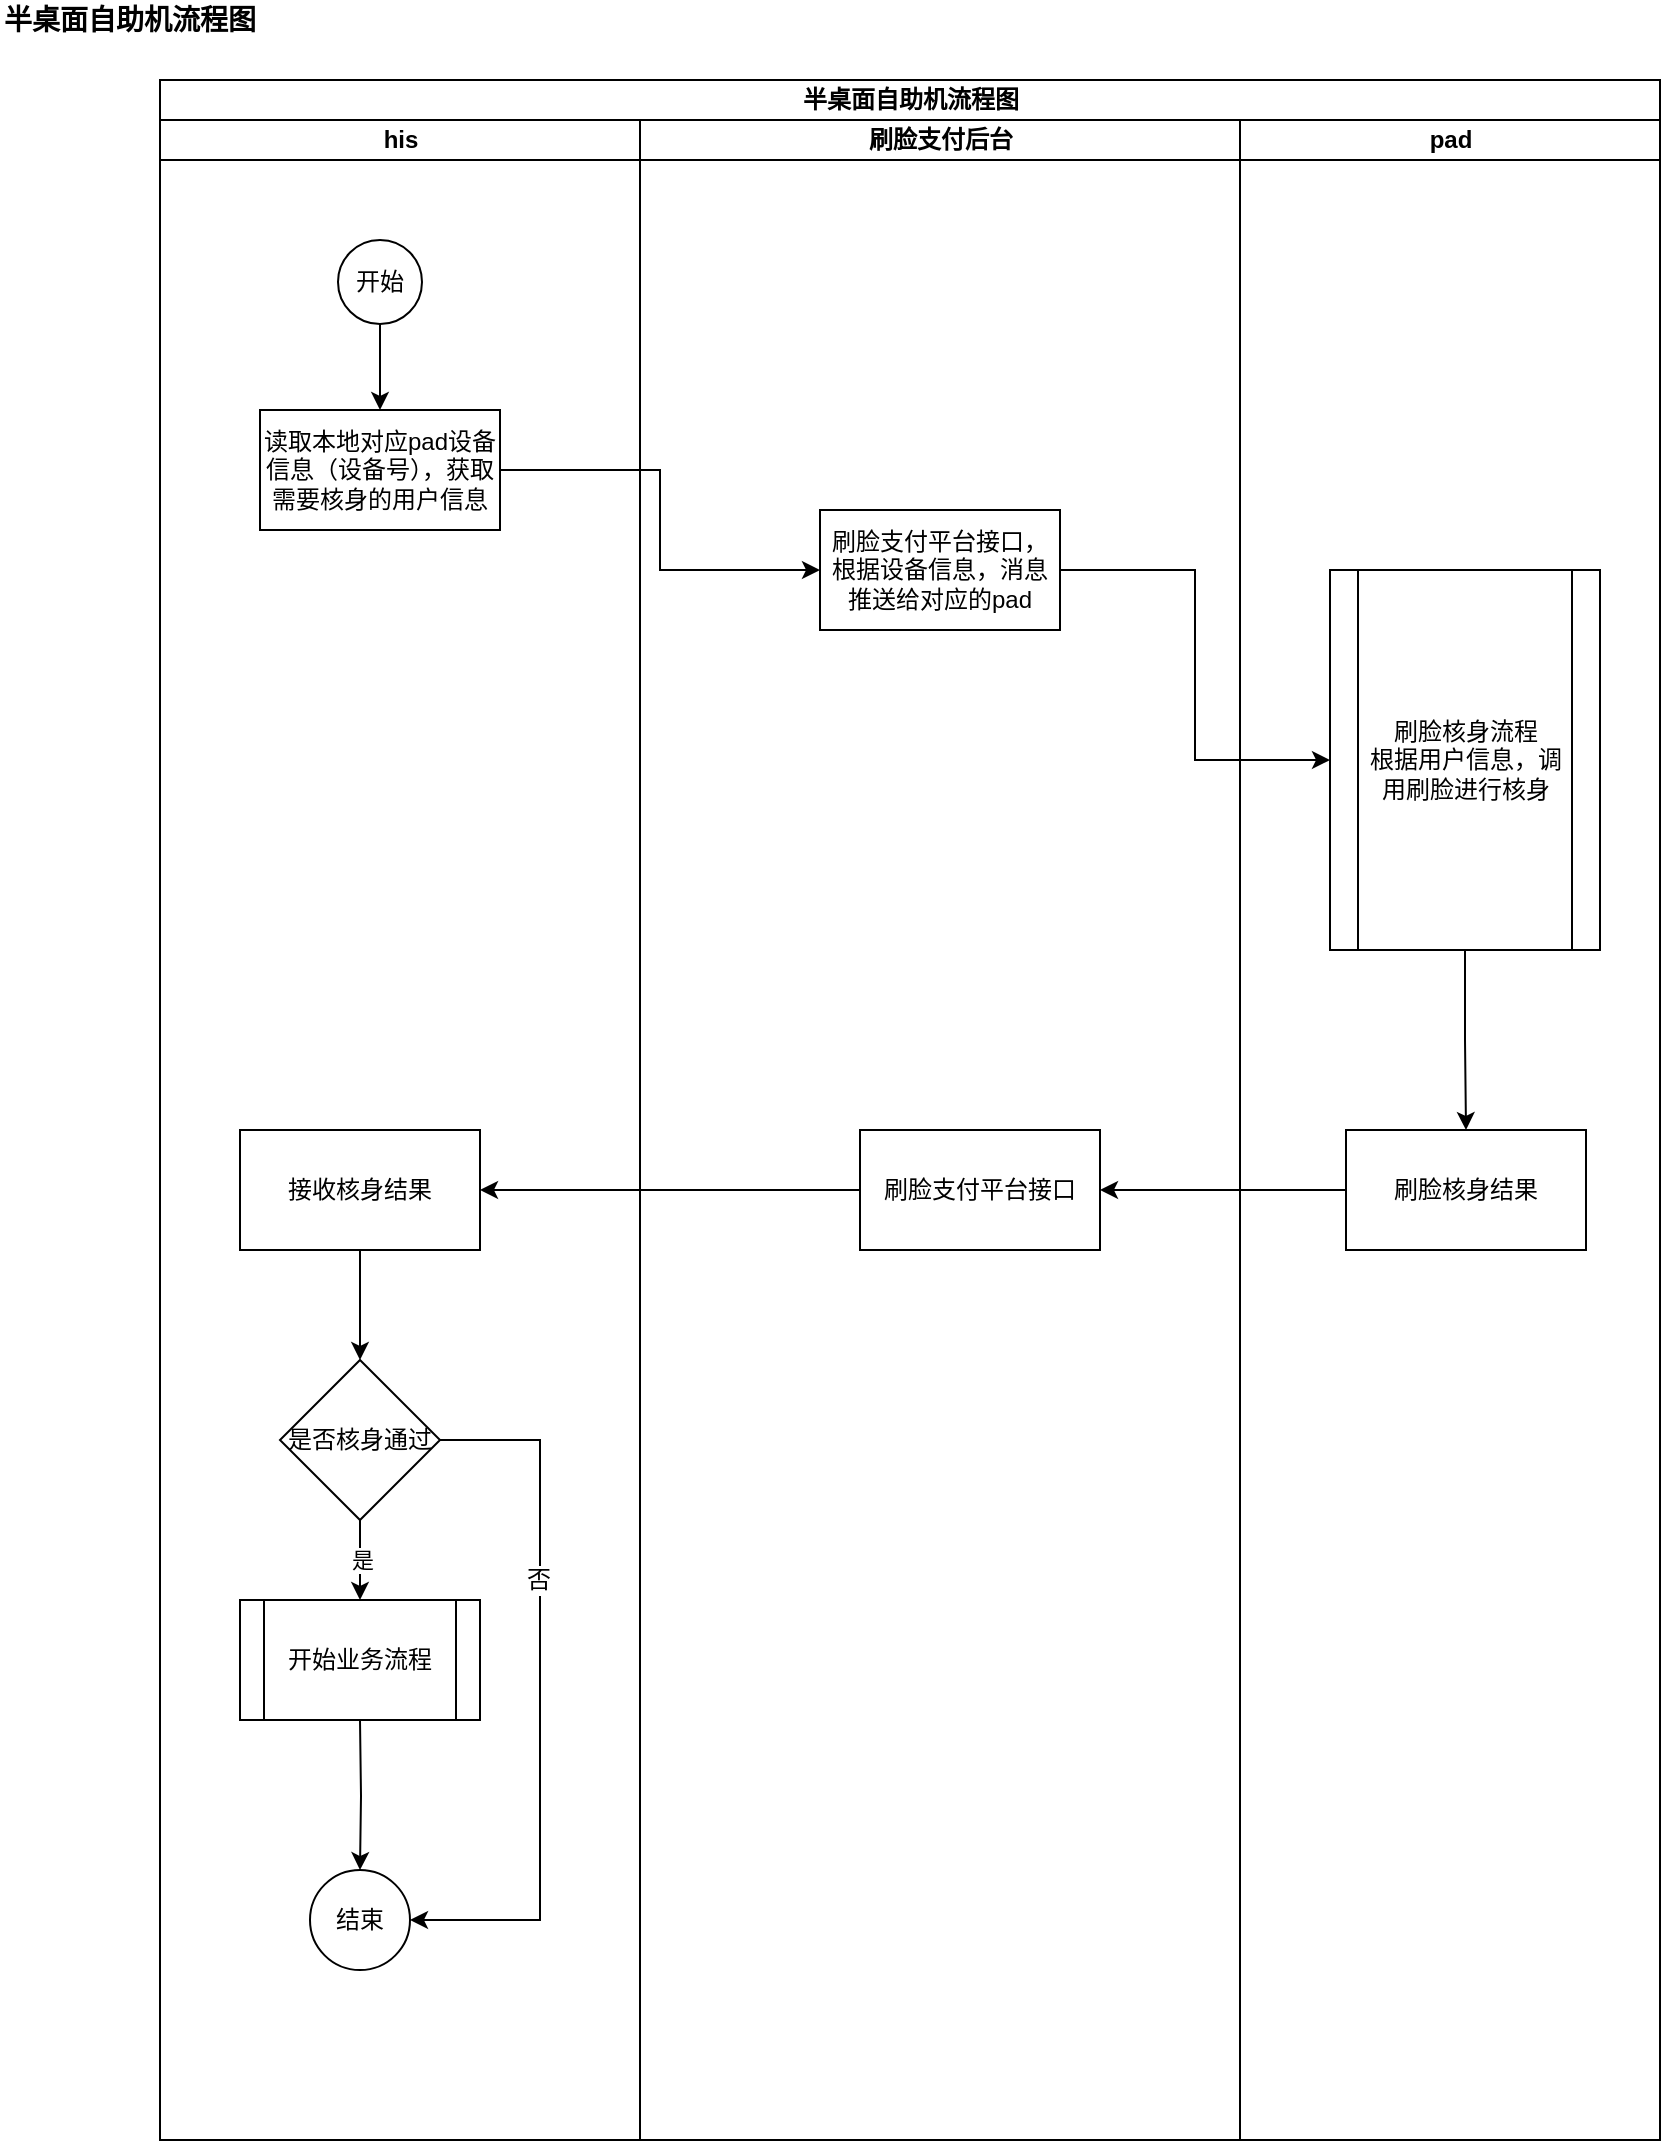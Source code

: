 <mxfile version="10.7.7" type="github"><diagram id="x4E3TPeYgIfpnz-8vZnE" name="第 1 页"><mxGraphModel dx="1250" dy="550" grid="1" gridSize="10" guides="1" tooltips="1" connect="1" arrows="1" fold="1" page="1" pageScale="1" pageWidth="827" pageHeight="1169" math="0" shadow="0"><root><mxCell id="0"/><mxCell id="1" parent="0"/><mxCell id="ynSxGBKQNRuCxvblTKSF-1" value="半桌面自助机流程图" style="swimlane;html=1;childLayout=stackLayout;resizeParent=1;resizeParentMax=0;startSize=20;" vertex="1" parent="1"><mxGeometry x="90" y="50" width="750" height="1030" as="geometry"/></mxCell><mxCell id="ynSxGBKQNRuCxvblTKSF-2" value="his" style="swimlane;html=1;startSize=20;" vertex="1" parent="ynSxGBKQNRuCxvblTKSF-1"><mxGeometry y="20" width="240" height="1010" as="geometry"/></mxCell><mxCell id="ynSxGBKQNRuCxvblTKSF-5" value="读取本地对应pad设备信息（设备号），获取需要核身的用户信息" style="rounded=0;whiteSpace=wrap;html=1;" vertex="1" parent="ynSxGBKQNRuCxvblTKSF-2"><mxGeometry x="50" y="145" width="120" height="60" as="geometry"/></mxCell><mxCell id="ynSxGBKQNRuCxvblTKSF-16" value="" style="edgeStyle=orthogonalEdgeStyle;rounded=0;orthogonalLoop=1;jettySize=auto;html=1;" edge="1" parent="ynSxGBKQNRuCxvblTKSF-2" source="ynSxGBKQNRuCxvblTKSF-15" target="ynSxGBKQNRuCxvblTKSF-5"><mxGeometry relative="1" as="geometry"/></mxCell><mxCell id="ynSxGBKQNRuCxvblTKSF-15" value="开始" style="ellipse;whiteSpace=wrap;html=1;aspect=fixed;" vertex="1" parent="ynSxGBKQNRuCxvblTKSF-2"><mxGeometry x="89" y="60" width="42" height="42" as="geometry"/></mxCell><mxCell id="ynSxGBKQNRuCxvblTKSF-21" value="" style="edgeStyle=orthogonalEdgeStyle;rounded=0;orthogonalLoop=1;jettySize=auto;html=1;" edge="1" parent="ynSxGBKQNRuCxvblTKSF-2" source="ynSxGBKQNRuCxvblTKSF-18" target="ynSxGBKQNRuCxvblTKSF-20"><mxGeometry relative="1" as="geometry"/></mxCell><mxCell id="ynSxGBKQNRuCxvblTKSF-18" value="接收核身结果" style="rounded=0;whiteSpace=wrap;html=1;" vertex="1" parent="ynSxGBKQNRuCxvblTKSF-2"><mxGeometry x="40" y="505" width="120" height="60" as="geometry"/></mxCell><mxCell id="ynSxGBKQNRuCxvblTKSF-23" value="是" style="edgeStyle=orthogonalEdgeStyle;rounded=0;orthogonalLoop=1;jettySize=auto;html=1;entryX=0.5;entryY=0;entryDx=0;entryDy=0;" edge="1" parent="ynSxGBKQNRuCxvblTKSF-2" source="ynSxGBKQNRuCxvblTKSF-20"><mxGeometry relative="1" as="geometry"><mxPoint x="100" y="740" as="targetPoint"/></mxGeometry></mxCell><mxCell id="ynSxGBKQNRuCxvblTKSF-28" style="edgeStyle=orthogonalEdgeStyle;rounded=0;orthogonalLoop=1;jettySize=auto;html=1;exitX=1;exitY=0.5;exitDx=0;exitDy=0;entryX=1;entryY=0.5;entryDx=0;entryDy=0;" edge="1" parent="ynSxGBKQNRuCxvblTKSF-2" source="ynSxGBKQNRuCxvblTKSF-20" target="ynSxGBKQNRuCxvblTKSF-24"><mxGeometry relative="1" as="geometry"><Array as="points"><mxPoint x="190" y="660"/><mxPoint x="190" y="900"/></Array></mxGeometry></mxCell><mxCell id="ynSxGBKQNRuCxvblTKSF-30" value="否" style="text;html=1;resizable=0;points=[];align=center;verticalAlign=middle;labelBackgroundColor=#ffffff;" vertex="1" connectable="0" parent="ynSxGBKQNRuCxvblTKSF-28"><mxGeometry x="-0.327" y="-1" relative="1" as="geometry"><mxPoint as="offset"/></mxGeometry></mxCell><mxCell id="ynSxGBKQNRuCxvblTKSF-20" value="是否核身通过" style="rhombus;whiteSpace=wrap;html=1;" vertex="1" parent="ynSxGBKQNRuCxvblTKSF-2"><mxGeometry x="60" y="620" width="80" height="80" as="geometry"/></mxCell><mxCell id="ynSxGBKQNRuCxvblTKSF-27" style="edgeStyle=orthogonalEdgeStyle;rounded=0;orthogonalLoop=1;jettySize=auto;html=1;exitX=0.5;exitY=1;exitDx=0;exitDy=0;entryX=0.5;entryY=0;entryDx=0;entryDy=0;" edge="1" parent="ynSxGBKQNRuCxvblTKSF-2" target="ynSxGBKQNRuCxvblTKSF-24"><mxGeometry relative="1" as="geometry"><mxPoint x="100" y="800" as="sourcePoint"/></mxGeometry></mxCell><mxCell id="ynSxGBKQNRuCxvblTKSF-24" value="结束" style="ellipse;whiteSpace=wrap;html=1;aspect=fixed;" vertex="1" parent="ynSxGBKQNRuCxvblTKSF-2"><mxGeometry x="75" y="875" width="50" height="50" as="geometry"/></mxCell><mxCell id="ynSxGBKQNRuCxvblTKSF-31" value="开始业务流程" style="shape=process;whiteSpace=wrap;html=1;backgroundOutline=1;" vertex="1" parent="ynSxGBKQNRuCxvblTKSF-2"><mxGeometry x="40" y="740" width="120" height="60" as="geometry"/></mxCell><mxCell id="ynSxGBKQNRuCxvblTKSF-3" value="刷脸支付后台" style="swimlane;html=1;startSize=20;" vertex="1" parent="ynSxGBKQNRuCxvblTKSF-1"><mxGeometry x="240" y="20" width="300" height="1010" as="geometry"/></mxCell><mxCell id="ynSxGBKQNRuCxvblTKSF-6" value="刷脸支付平台接口，根据设备信息，消息推送给对应的pad" style="rounded=0;whiteSpace=wrap;html=1;" vertex="1" parent="ynSxGBKQNRuCxvblTKSF-3"><mxGeometry x="90" y="195" width="120" height="60" as="geometry"/></mxCell><mxCell id="ynSxGBKQNRuCxvblTKSF-12" value="刷脸支付平台接口" style="rounded=0;whiteSpace=wrap;html=1;" vertex="1" parent="ynSxGBKQNRuCxvblTKSF-3"><mxGeometry x="110" y="505" width="120" height="60" as="geometry"/></mxCell><mxCell id="ynSxGBKQNRuCxvblTKSF-4" value="pad" style="swimlane;html=1;startSize=20;" vertex="1" parent="ynSxGBKQNRuCxvblTKSF-1"><mxGeometry x="540" y="20" width="210" height="1010" as="geometry"/></mxCell><mxCell id="ynSxGBKQNRuCxvblTKSF-14" style="edgeStyle=orthogonalEdgeStyle;rounded=0;orthogonalLoop=1;jettySize=auto;html=1;" edge="1" parent="ynSxGBKQNRuCxvblTKSF-4" source="ynSxGBKQNRuCxvblTKSF-9" target="ynSxGBKQNRuCxvblTKSF-13"><mxGeometry relative="1" as="geometry"/></mxCell><mxCell id="ynSxGBKQNRuCxvblTKSF-9" value="刷脸核身流程&lt;br&gt;根据用户信息，调用刷脸进行核身" style="shape=process;whiteSpace=wrap;html=1;backgroundOutline=1;" vertex="1" parent="ynSxGBKQNRuCxvblTKSF-4"><mxGeometry x="45" y="225" width="135" height="190" as="geometry"/></mxCell><mxCell id="ynSxGBKQNRuCxvblTKSF-13" value="刷脸核身结果" style="rounded=0;whiteSpace=wrap;html=1;" vertex="1" parent="ynSxGBKQNRuCxvblTKSF-4"><mxGeometry x="53" y="505" width="120" height="60" as="geometry"/></mxCell><mxCell id="ynSxGBKQNRuCxvblTKSF-8" style="edgeStyle=orthogonalEdgeStyle;rounded=0;orthogonalLoop=1;jettySize=auto;html=1;exitX=1;exitY=0.5;exitDx=0;exitDy=0;entryX=0;entryY=0.5;entryDx=0;entryDy=0;" edge="1" parent="ynSxGBKQNRuCxvblTKSF-1" source="ynSxGBKQNRuCxvblTKSF-5" target="ynSxGBKQNRuCxvblTKSF-6"><mxGeometry relative="1" as="geometry"/></mxCell><mxCell id="ynSxGBKQNRuCxvblTKSF-10" style="edgeStyle=orthogonalEdgeStyle;rounded=0;orthogonalLoop=1;jettySize=auto;html=1;entryX=0;entryY=0.5;entryDx=0;entryDy=0;" edge="1" parent="ynSxGBKQNRuCxvblTKSF-1" source="ynSxGBKQNRuCxvblTKSF-6" target="ynSxGBKQNRuCxvblTKSF-9"><mxGeometry relative="1" as="geometry"/></mxCell><mxCell id="ynSxGBKQNRuCxvblTKSF-17" style="edgeStyle=orthogonalEdgeStyle;rounded=0;orthogonalLoop=1;jettySize=auto;html=1;" edge="1" parent="ynSxGBKQNRuCxvblTKSF-1" source="ynSxGBKQNRuCxvblTKSF-13" target="ynSxGBKQNRuCxvblTKSF-12"><mxGeometry relative="1" as="geometry"/></mxCell><mxCell id="ynSxGBKQNRuCxvblTKSF-19" style="edgeStyle=orthogonalEdgeStyle;rounded=0;orthogonalLoop=1;jettySize=auto;html=1;entryX=1;entryY=0.5;entryDx=0;entryDy=0;" edge="1" parent="ynSxGBKQNRuCxvblTKSF-1" source="ynSxGBKQNRuCxvblTKSF-12" target="ynSxGBKQNRuCxvblTKSF-18"><mxGeometry relative="1" as="geometry"/></mxCell><mxCell id="ynSxGBKQNRuCxvblTKSF-32" value="&lt;span&gt;&lt;font style=&quot;font-size: 14px&quot;&gt;&lt;b&gt;半桌面自助机流程图&lt;/b&gt;&lt;/font&gt;&lt;/span&gt;" style="text;html=1;strokeColor=none;fillColor=none;align=center;verticalAlign=middle;whiteSpace=wrap;rounded=0;" vertex="1" parent="1"><mxGeometry x="10" y="10" width="130" height="20" as="geometry"/></mxCell></root></mxGraphModel></diagram></mxfile>